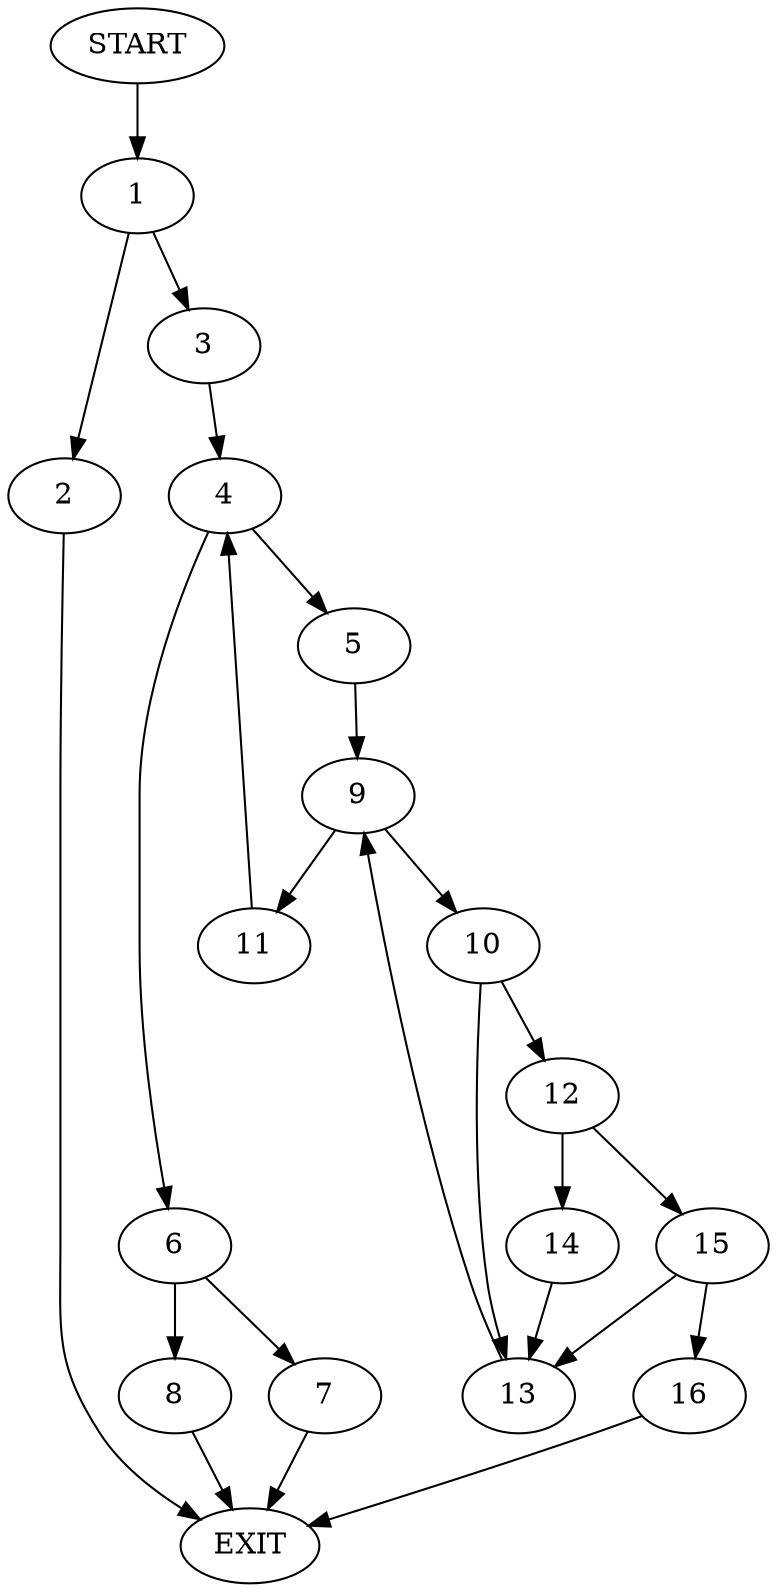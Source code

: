 digraph {
0 [label="START"]
17 [label="EXIT"]
0 -> 1
1 -> 2
1 -> 3
3 -> 4
2 -> 17
4 -> 5
4 -> 6
6 -> 7
6 -> 8
5 -> 9
9 -> 10
9 -> 11
11 -> 4
10 -> 12
10 -> 13
12 -> 14
12 -> 15
13 -> 9
15 -> 13
15 -> 16
14 -> 13
16 -> 17
8 -> 17
7 -> 17
}
